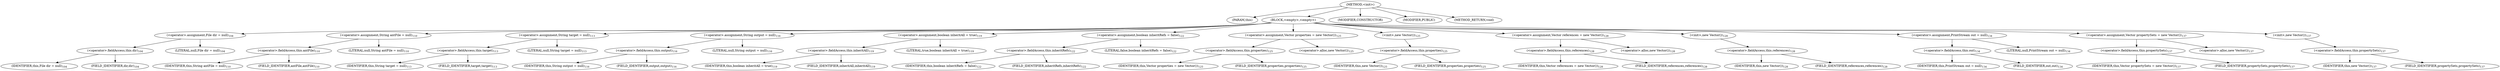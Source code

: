 digraph "&lt;init&gt;" {  
"1488" [label = <(METHOD,&lt;init&gt;)> ]
"1489" [label = <(PARAM,this)> ]
"1490" [label = <(BLOCK,&lt;empty&gt;,&lt;empty&gt;)> ]
"1491" [label = <(&lt;operator&gt;.assignment,File dir = null)<SUB>104</SUB>> ]
"1492" [label = <(&lt;operator&gt;.fieldAccess,this.dir)<SUB>104</SUB>> ]
"1493" [label = <(IDENTIFIER,this,File dir = null)<SUB>104</SUB>> ]
"1494" [label = <(FIELD_IDENTIFIER,dir,dir)<SUB>104</SUB>> ]
"1495" [label = <(LITERAL,null,File dir = null)<SUB>104</SUB>> ]
"1496" [label = <(&lt;operator&gt;.assignment,String antFile = null)<SUB>110</SUB>> ]
"1497" [label = <(&lt;operator&gt;.fieldAccess,this.antFile)<SUB>110</SUB>> ]
"1498" [label = <(IDENTIFIER,this,String antFile = null)<SUB>110</SUB>> ]
"1499" [label = <(FIELD_IDENTIFIER,antFile,antFile)<SUB>110</SUB>> ]
"1500" [label = <(LITERAL,null,String antFile = null)<SUB>110</SUB>> ]
"1501" [label = <(&lt;operator&gt;.assignment,String target = null)<SUB>113</SUB>> ]
"1502" [label = <(&lt;operator&gt;.fieldAccess,this.target)<SUB>113</SUB>> ]
"1503" [label = <(IDENTIFIER,this,String target = null)<SUB>113</SUB>> ]
"1504" [label = <(FIELD_IDENTIFIER,target,target)<SUB>113</SUB>> ]
"1505" [label = <(LITERAL,null,String target = null)<SUB>113</SUB>> ]
"1506" [label = <(&lt;operator&gt;.assignment,String output = null)<SUB>116</SUB>> ]
"1507" [label = <(&lt;operator&gt;.fieldAccess,this.output)<SUB>116</SUB>> ]
"1508" [label = <(IDENTIFIER,this,String output = null)<SUB>116</SUB>> ]
"1509" [label = <(FIELD_IDENTIFIER,output,output)<SUB>116</SUB>> ]
"1510" [label = <(LITERAL,null,String output = null)<SUB>116</SUB>> ]
"1511" [label = <(&lt;operator&gt;.assignment,boolean inheritAll = true)<SUB>119</SUB>> ]
"1512" [label = <(&lt;operator&gt;.fieldAccess,this.inheritAll)<SUB>119</SUB>> ]
"1513" [label = <(IDENTIFIER,this,boolean inheritAll = true)<SUB>119</SUB>> ]
"1514" [label = <(FIELD_IDENTIFIER,inheritAll,inheritAll)<SUB>119</SUB>> ]
"1515" [label = <(LITERAL,true,boolean inheritAll = true)<SUB>119</SUB>> ]
"1516" [label = <(&lt;operator&gt;.assignment,boolean inheritRefs = false)<SUB>122</SUB>> ]
"1517" [label = <(&lt;operator&gt;.fieldAccess,this.inheritRefs)<SUB>122</SUB>> ]
"1518" [label = <(IDENTIFIER,this,boolean inheritRefs = false)<SUB>122</SUB>> ]
"1519" [label = <(FIELD_IDENTIFIER,inheritRefs,inheritRefs)<SUB>122</SUB>> ]
"1520" [label = <(LITERAL,false,boolean inheritRefs = false)<SUB>122</SUB>> ]
"1521" [label = <(&lt;operator&gt;.assignment,Vector properties = new Vector())<SUB>125</SUB>> ]
"1522" [label = <(&lt;operator&gt;.fieldAccess,this.properties)<SUB>125</SUB>> ]
"1523" [label = <(IDENTIFIER,this,Vector properties = new Vector())<SUB>125</SUB>> ]
"1524" [label = <(FIELD_IDENTIFIER,properties,properties)<SUB>125</SUB>> ]
"1525" [label = <(&lt;operator&gt;.alloc,new Vector())<SUB>125</SUB>> ]
"1526" [label = <(&lt;init&gt;,new Vector())<SUB>125</SUB>> ]
"1527" [label = <(&lt;operator&gt;.fieldAccess,this.properties)<SUB>125</SUB>> ]
"1528" [label = <(IDENTIFIER,this,new Vector())<SUB>125</SUB>> ]
"1529" [label = <(FIELD_IDENTIFIER,properties,properties)<SUB>125</SUB>> ]
"1530" [label = <(&lt;operator&gt;.assignment,Vector references = new Vector())<SUB>128</SUB>> ]
"1531" [label = <(&lt;operator&gt;.fieldAccess,this.references)<SUB>128</SUB>> ]
"1532" [label = <(IDENTIFIER,this,Vector references = new Vector())<SUB>128</SUB>> ]
"1533" [label = <(FIELD_IDENTIFIER,references,references)<SUB>128</SUB>> ]
"1534" [label = <(&lt;operator&gt;.alloc,new Vector())<SUB>128</SUB>> ]
"1535" [label = <(&lt;init&gt;,new Vector())<SUB>128</SUB>> ]
"1536" [label = <(&lt;operator&gt;.fieldAccess,this.references)<SUB>128</SUB>> ]
"1537" [label = <(IDENTIFIER,this,new Vector())<SUB>128</SUB>> ]
"1538" [label = <(FIELD_IDENTIFIER,references,references)<SUB>128</SUB>> ]
"1539" [label = <(&lt;operator&gt;.assignment,PrintStream out = null)<SUB>134</SUB>> ]
"1540" [label = <(&lt;operator&gt;.fieldAccess,this.out)<SUB>134</SUB>> ]
"1541" [label = <(IDENTIFIER,this,PrintStream out = null)<SUB>134</SUB>> ]
"1542" [label = <(FIELD_IDENTIFIER,out,out)<SUB>134</SUB>> ]
"1543" [label = <(LITERAL,null,PrintStream out = null)<SUB>134</SUB>> ]
"1544" [label = <(&lt;operator&gt;.assignment,Vector propertySets = new Vector())<SUB>137</SUB>> ]
"1545" [label = <(&lt;operator&gt;.fieldAccess,this.propertySets)<SUB>137</SUB>> ]
"1546" [label = <(IDENTIFIER,this,Vector propertySets = new Vector())<SUB>137</SUB>> ]
"1547" [label = <(FIELD_IDENTIFIER,propertySets,propertySets)<SUB>137</SUB>> ]
"1548" [label = <(&lt;operator&gt;.alloc,new Vector())<SUB>137</SUB>> ]
"1549" [label = <(&lt;init&gt;,new Vector())<SUB>137</SUB>> ]
"1550" [label = <(&lt;operator&gt;.fieldAccess,this.propertySets)<SUB>137</SUB>> ]
"1551" [label = <(IDENTIFIER,this,new Vector())<SUB>137</SUB>> ]
"1552" [label = <(FIELD_IDENTIFIER,propertySets,propertySets)<SUB>137</SUB>> ]
"1553" [label = <(MODIFIER,CONSTRUCTOR)> ]
"1554" [label = <(MODIFIER,PUBLIC)> ]
"1555" [label = <(METHOD_RETURN,void)> ]
  "1488" -> "1489" 
  "1488" -> "1490" 
  "1488" -> "1553" 
  "1488" -> "1554" 
  "1488" -> "1555" 
  "1490" -> "1491" 
  "1490" -> "1496" 
  "1490" -> "1501" 
  "1490" -> "1506" 
  "1490" -> "1511" 
  "1490" -> "1516" 
  "1490" -> "1521" 
  "1490" -> "1526" 
  "1490" -> "1530" 
  "1490" -> "1535" 
  "1490" -> "1539" 
  "1490" -> "1544" 
  "1490" -> "1549" 
  "1491" -> "1492" 
  "1491" -> "1495" 
  "1492" -> "1493" 
  "1492" -> "1494" 
  "1496" -> "1497" 
  "1496" -> "1500" 
  "1497" -> "1498" 
  "1497" -> "1499" 
  "1501" -> "1502" 
  "1501" -> "1505" 
  "1502" -> "1503" 
  "1502" -> "1504" 
  "1506" -> "1507" 
  "1506" -> "1510" 
  "1507" -> "1508" 
  "1507" -> "1509" 
  "1511" -> "1512" 
  "1511" -> "1515" 
  "1512" -> "1513" 
  "1512" -> "1514" 
  "1516" -> "1517" 
  "1516" -> "1520" 
  "1517" -> "1518" 
  "1517" -> "1519" 
  "1521" -> "1522" 
  "1521" -> "1525" 
  "1522" -> "1523" 
  "1522" -> "1524" 
  "1526" -> "1527" 
  "1527" -> "1528" 
  "1527" -> "1529" 
  "1530" -> "1531" 
  "1530" -> "1534" 
  "1531" -> "1532" 
  "1531" -> "1533" 
  "1535" -> "1536" 
  "1536" -> "1537" 
  "1536" -> "1538" 
  "1539" -> "1540" 
  "1539" -> "1543" 
  "1540" -> "1541" 
  "1540" -> "1542" 
  "1544" -> "1545" 
  "1544" -> "1548" 
  "1545" -> "1546" 
  "1545" -> "1547" 
  "1549" -> "1550" 
  "1550" -> "1551" 
  "1550" -> "1552" 
}
